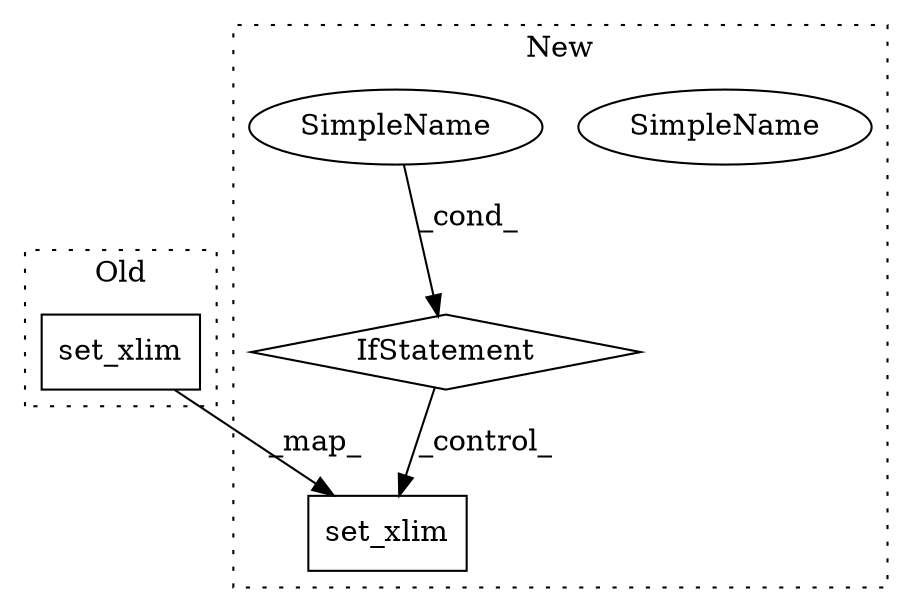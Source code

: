 digraph G {
subgraph cluster0 {
1 [label="set_xlim" a="32" s="16625,16656" l="9,1" shape="box"];
label = "Old";
style="dotted";
}
subgraph cluster1 {
2 [label="set_xlim" a="32" s="16722,16753" l="9,1" shape="box"];
3 [label="IfStatement" a="25" s="16569,16589" l="4,2" shape="diamond"];
4 [label="SimpleName" a="42" s="16573" l="16" shape="ellipse"];
5 [label="SimpleName" a="42" s="16573" l="16" shape="ellipse"];
label = "New";
style="dotted";
}
1 -> 2 [label="_map_"];
3 -> 2 [label="_control_"];
5 -> 3 [label="_cond_"];
}